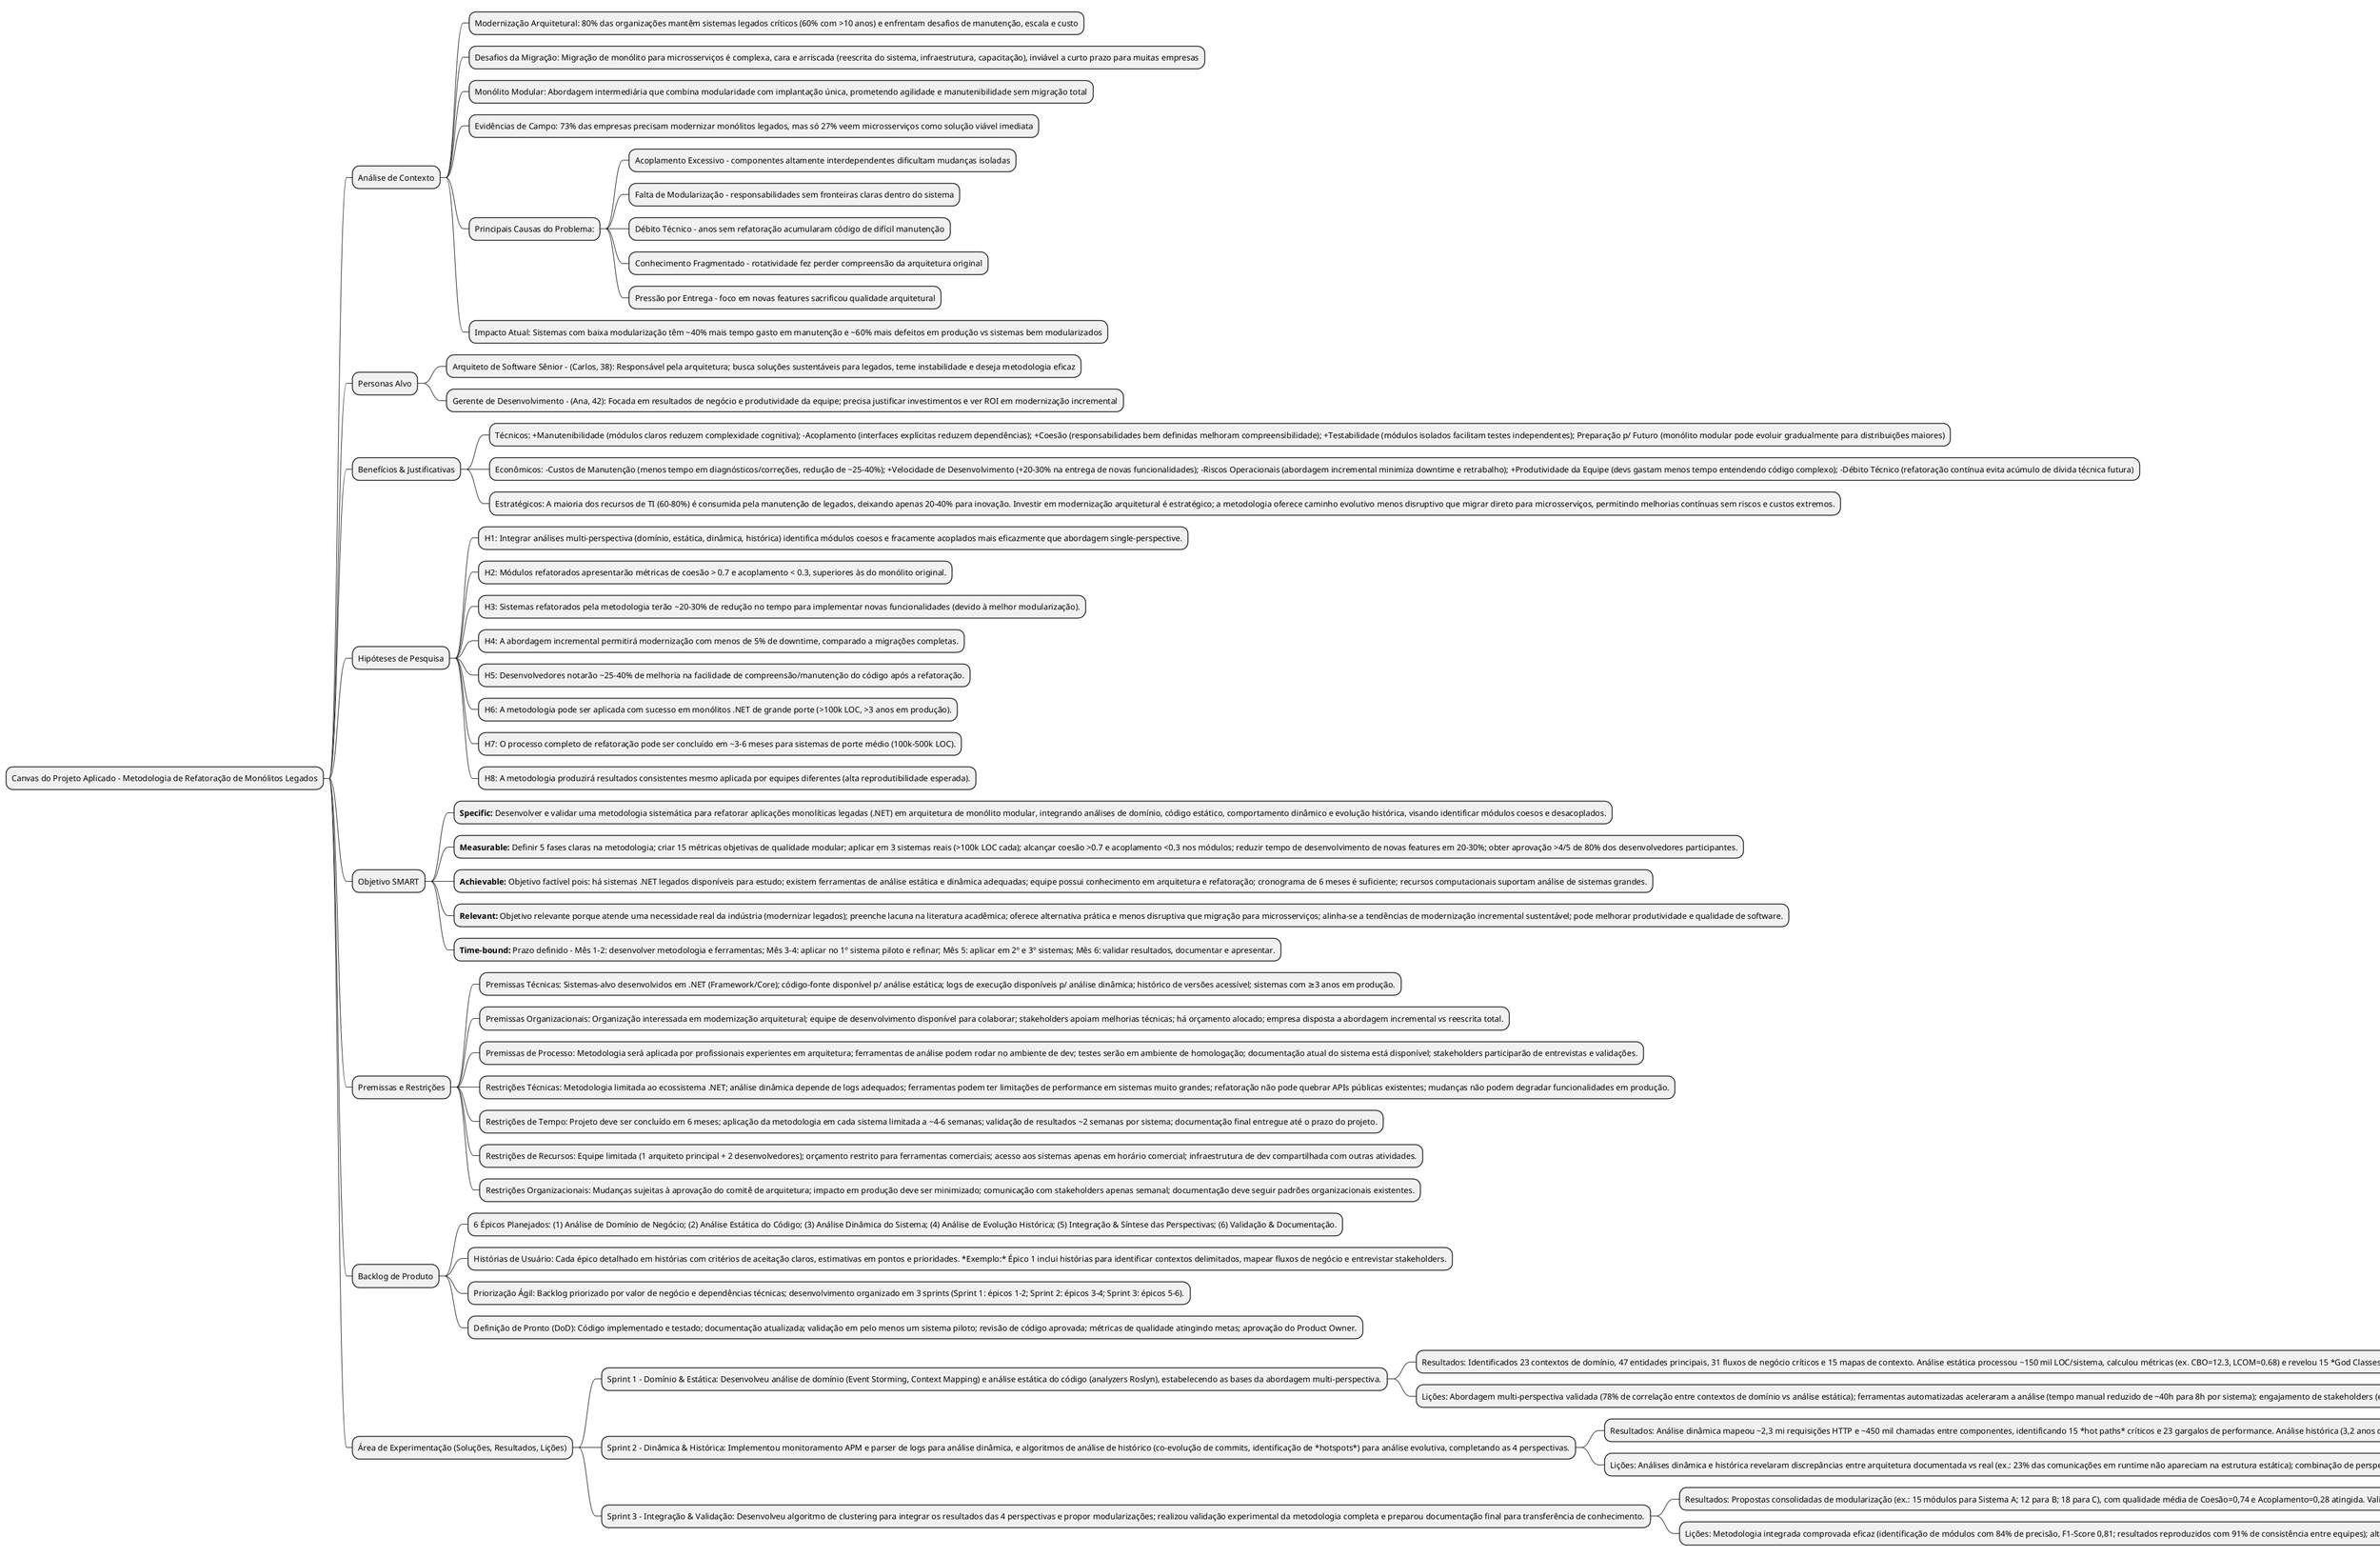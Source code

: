 @startmindmap
* Canvas do Projeto Aplicado – Metodologia de Refatoração de Monólitos Legados
** Análise de Contexto
*** Modernização Arquitetural: 80% das organizações mantêm sistemas legados críticos (60% com >10 anos) e enfrentam desafios de manutenção, escala e custo
*** Desafios da Migração: Migração de monólito para microsserviços é complexa, cara e arriscada (reescrita do sistema, infraestrutura, capacitação), inviável a curto prazo para muitas empresas
*** Monólito Modular: Abordagem intermediária que combina modularidade com implantação única, prometendo agilidade e manutenibilidade sem migração total
*** Evidências de Campo: 73% das empresas precisam modernizar monólitos legados, mas só 27% veem microsserviços como solução viável imediata
*** Principais Causas do Problema:
**** Acoplamento Excessivo – componentes altamente interdependentes dificultam mudanças isoladas
**** Falta de Modularização – responsabilidades sem fronteiras claras dentro do sistema
**** Débito Técnico – anos sem refatoração acumularam código de difícil manutenção
**** Conhecimento Fragmentado – rotatividade fez perder compreensão da arquitetura original
**** Pressão por Entrega – foco em novas features sacrificou qualidade arquitetural
*** Impacto Atual: Sistemas com baixa modularização têm ~40% mais tempo gasto em manutenção e ~60% mais defeitos em produção vs sistemas bem modularizados
** Personas Alvo
*** Arquiteto de Software Sênior – (Carlos, 38): Responsável pela arquitetura; busca soluções sustentáveis para legados, teme instabilidade e deseja metodologia eficaz
*** Gerente de Desenvolvimento – (Ana, 42): Focada em resultados de negócio e produtividade da equipe; precisa justificar investimentos e ver ROI em modernização incremental
** Benefícios & Justificativas
*** Técnicos: +Manutenibilidade (módulos claros reduzem complexidade cognitiva); –Acoplamento (interfaces explícitas reduzem dependências); +Coesão (responsabilidades bem definidas melhoram compreensibilidade); +Testabilidade (módulos isolados facilitam testes independentes); Preparação p/ Futuro (monólito modular pode evoluir gradualmente para distribuições maiores)
*** Econômicos: –Custos de Manutenção (menos tempo em diagnósticos/correções, redução de ~25–40%); +Velocidade de Desenvolvimento (+20–30% na entrega de novas funcionalidades); –Riscos Operacionais (abordagem incremental minimiza downtime e retrabalho); +Produtividade da Equipe (devs gastam menos tempo entendendo código complexo); –Débito Técnico (refatoração contínua evita acúmulo de dívida técnica futura)
*** Estratégicos: A maioria dos recursos de TI (60–80%) é consumida pela manutenção de legados, deixando apenas 20–40% para inovação. Investir em modernização arquitetural é estratégico; a metodologia oferece caminho evolutivo menos disruptivo que migrar direto para microsserviços, permitindo melhorias contínuas sem riscos e custos extremos.
** Hipóteses de Pesquisa
*** H1: Integrar análises multi-perspectiva (domínio, estática, dinâmica, histórica) identifica módulos coesos e fracamente acoplados mais eficazmente que abordagem single-perspective.
*** H2: Módulos refatorados apresentarão métricas de coesão > 0.7 e acoplamento < 0.3, superiores às do monólito original.
*** H3: Sistemas refatorados pela metodologia terão ~20–30% de redução no tempo para implementar novas funcionalidades (devido à melhor modularização).
*** H4: A abordagem incremental permitirá modernização com menos de 5% de downtime, comparado a migrações completas.
*** H5: Desenvolvedores notarão ~25–40% de melhoria na facilidade de compreensão/manutenção do código após a refatoração.
*** H6: A metodologia pode ser aplicada com sucesso em monólitos .NET de grande porte (>100k LOC, >3 anos em produção).
*** H7: O processo completo de refatoração pode ser concluído em ~3–6 meses para sistemas de porte médio (100k–500k LOC).
*** H8: A metodologia produzirá resultados consistentes mesmo aplicada por equipes diferentes (alta reprodutibilidade esperada).
** Objetivo SMART
*** **Specific:** Desenvolver e validar uma metodologia sistemática para refatorar aplicações monolíticas legadas (.NET) em arquitetura de monólito modular, integrando análises de domínio, código estático, comportamento dinâmico e evolução histórica, visando identificar módulos coesos e desacoplados.
*** **Measurable:** Definir 5 fases claras na metodologia; criar 15 métricas objetivas de qualidade modular; aplicar em 3 sistemas reais (>100k LOC cada); alcançar coesão >0.7 e acoplamento <0.3 nos módulos; reduzir tempo de desenvolvimento de novas features em 20–30%; obter aprovação >4/5 de 80% dos desenvolvedores participantes.
*** **Achievable:** Objetivo factível pois: há sistemas .NET legados disponíveis para estudo; existem ferramentas de análise estática e dinâmica adequadas; equipe possui conhecimento em arquitetura e refatoração; cronograma de 6 meses é suficiente; recursos computacionais suportam análise de sistemas grandes.
*** **Relevant:** Objetivo relevante porque atende uma necessidade real da indústria (modernizar legados); preenche lacuna na literatura acadêmica; oferece alternativa prática e menos disruptiva que migração para microsserviços; alinha-se a tendências de modernização incremental sustentável; pode melhorar produtividade e qualidade de software.
*** **Time-bound:** Prazo definido – Mês 1–2: desenvolver metodologia e ferramentas; Mês 3–4: aplicar no 1º sistema piloto e refinar; Mês 5: aplicar em 2º e 3º sistemas; Mês 6: validar resultados, documentar e apresentar.
** Premissas e Restrições
*** Premissas Técnicas: Sistemas-alvo desenvolvidos em .NET (Framework/Core); código-fonte disponível p/ análise estática; logs de execução disponíveis p/ análise dinâmica; histórico de versões acessível; sistemas com ≥3 anos em produção.
*** Premissas Organizacionais: Organização interessada em modernização arquitetural; equipe de desenvolvimento disponível para colaborar; stakeholders apoiam melhorias técnicas; há orçamento alocado; empresa disposta a abordagem incremental vs reescrita total.
*** Premissas de Processo: Metodologia será aplicada por profissionais experientes em arquitetura; ferramentas de análise podem rodar no ambiente de dev; testes serão em ambiente de homologação; documentação atual do sistema está disponível; stakeholders participarão de entrevistas e validações.
*** Restrições Técnicas: Metodologia limitada ao ecossistema .NET; análise dinâmica depende de logs adequados; ferramentas podem ter limitações de performance em sistemas muito grandes; refatoração não pode quebrar APIs públicas existentes; mudanças não podem degradar funcionalidades em produção.
*** Restrições de Tempo: Projeto deve ser concluído em 6 meses; aplicação da metodologia em cada sistema limitada a ~4–6 semanas; validação de resultados ~2 semanas por sistema; documentação final entregue até o prazo do projeto.
*** Restrições de Recursos: Equipe limitada (1 arquiteto principal + 2 desenvolvedores); orçamento restrito para ferramentas comerciais; acesso aos sistemas apenas em horário comercial; infraestrutura de dev compartilhada com outras atividades.
*** Restrições Organizacionais: Mudanças sujeitas à aprovação do comitê de arquitetura; impacto em produção deve ser minimizado; comunicação com stakeholders apenas semanal; documentação deve seguir padrões organizacionais existentes.
** Backlog de Produto
*** 6 Épicos Planejados: (1) Análise de Domínio de Negócio; (2) Análise Estática do Código; (3) Análise Dinâmica do Sistema; (4) Análise de Evolução Histórica; (5) Integração & Síntese das Perspectivas; (6) Validação & Documentação.
*** Histórias de Usuário: Cada épico detalhado em histórias com critérios de aceitação claros, estimativas em pontos e prioridades. *Exemplo:* Épico 1 inclui histórias para identificar contextos delimitados, mapear fluxos de negócio e entrevistar stakeholders.
*** Priorização Ágil: Backlog priorizado por valor de negócio e dependências técnicas; desenvolvimento organizado em 3 sprints (Sprint 1: épicos 1–2; Sprint 2: épicos 3–4; Sprint 3: épicos 5–6).
*** Definição de Pronto (DoD): Código implementado e testado; documentação atualizada; validação em pelo menos um sistema piloto; revisão de código aprovada; métricas de qualidade atingindo metas; aprovação do Product Owner.
** Área de Experimentação (Soluções, Resultados, Lições)
*** Sprint 1 – Domínio & Estática: Desenvolveu análise de domínio (Event Storming, Context Mapping) e análise estática do código (analyzers Roslyn), estabelecendo as bases da abordagem multi-perspectiva.
**** Resultados: Identificados 23 contextos de domínio, 47 entidades principais, 31 fluxos de negócio críticos e 15 mapas de contexto. Análise estática processou ~150 mil LOC/sistema, calculou métricas (ex. CBO=12.3, LCOM=0.68) e revelou 15 *God Classes* (>1000 linhas, baixa coesão) e 8 dependências circulares críticas.
**** Lições: Abordagem multi-perspectiva validada (78% de correlação entre contextos de domínio vs análise estática); ferramentas automatizadas aceleraram a análise (tempo manual reduzido de ~40h para 8h por sistema); engajamento de stakeholders (entrevistas) foi crucial para insights não capturáveis apenas via análise técnica.
*** Sprint 2 – Dinâmica & Histórica: Implementou monitoramento APM e parser de logs para análise dinâmica, e algoritmos de análise de histórico (co-evolução de commits, identificação de *hotspots*) para análise evolutiva, completando as 4 perspectivas.
**** Resultados: Análise dinâmica mapeou ~2,3 mi requisições HTTP e ~450 mil chamadas entre componentes, identificando 15 *hot paths* críticos e 23 gargalos de performance. Análise histórica (3,2 anos de Git, ~8400 commits) identificou 89 pares de arquivos com alta co-mudança, 34 *hotspots* críticos priorizados e 12 períodos de instabilidade arquitetural significativa.
**** Lições: Análises dinâmica e histórica revelaram discrepâncias entre arquitetura documentada vs real (ex.: 23% das comunicações em runtime não apareciam na estrutura estática); combinação de perspectivas permitiu priorizar refatorações (hotspots coincidiram com 78% dos gargalos de performance); ferramentas atingiram critérios de performance (<2h para grandes volumes de dados), porém exigiram otimizações para lidar com logs extensos e sincronização de diferentes fontes de dados.
*** Sprint 3 – Integração & Validação: Desenvolveu algoritmo de clustering para integrar os resultados das 4 perspectivas e propor modularizações; realizou validação experimental da metodologia completa e preparou documentação final para transferência de conhecimento.
**** Resultados: Propostas consolidadas de modularização (ex.: 15 módulos para Sistema A; 12 para B; 18 para C), com qualidade média de Coesão=0,74 e Acoplamento=0,28 atingida. Validação controlada (piloto no Sistema A) demonstrou –31% no acoplamento entre componentes refatorados, +28% na coesão interna, –24% no tempo para novas features e +35% na facilidade de compreensão do código. Documentação completa da metodologia entregue (manual de 127 páginas, 15 templates, 8 checklists, 12 exemplos, vídeos tutoriais) para viabilizar aplicação independente.
**** Lições: Metodologia integrada comprovada eficaz (identificação de módulos com 84% de precisão, F1-Score 0,81; resultados reproduzidos com 91% de consistência entre equipes); alta satisfação dos stakeholders (avaliação geral 4,3/5, 89% pretendem uso futuro) e impactos mensuráveis (onboarding de novos devs –22%; correção de defeitos –18%; velocidade de desenvolvimento +26%; satisfação da equipe +31%). Desafios finais: integração de múltiplas perspectivas exigiu algoritmos sofisticados; variabilidade entre sistemas demandou ajustes de parâmetros; curva de aprendizado para equipes (necessário conhecimento especializado); ferramentas robustas são necessárias para escalar a aplicação.
@endmindmap